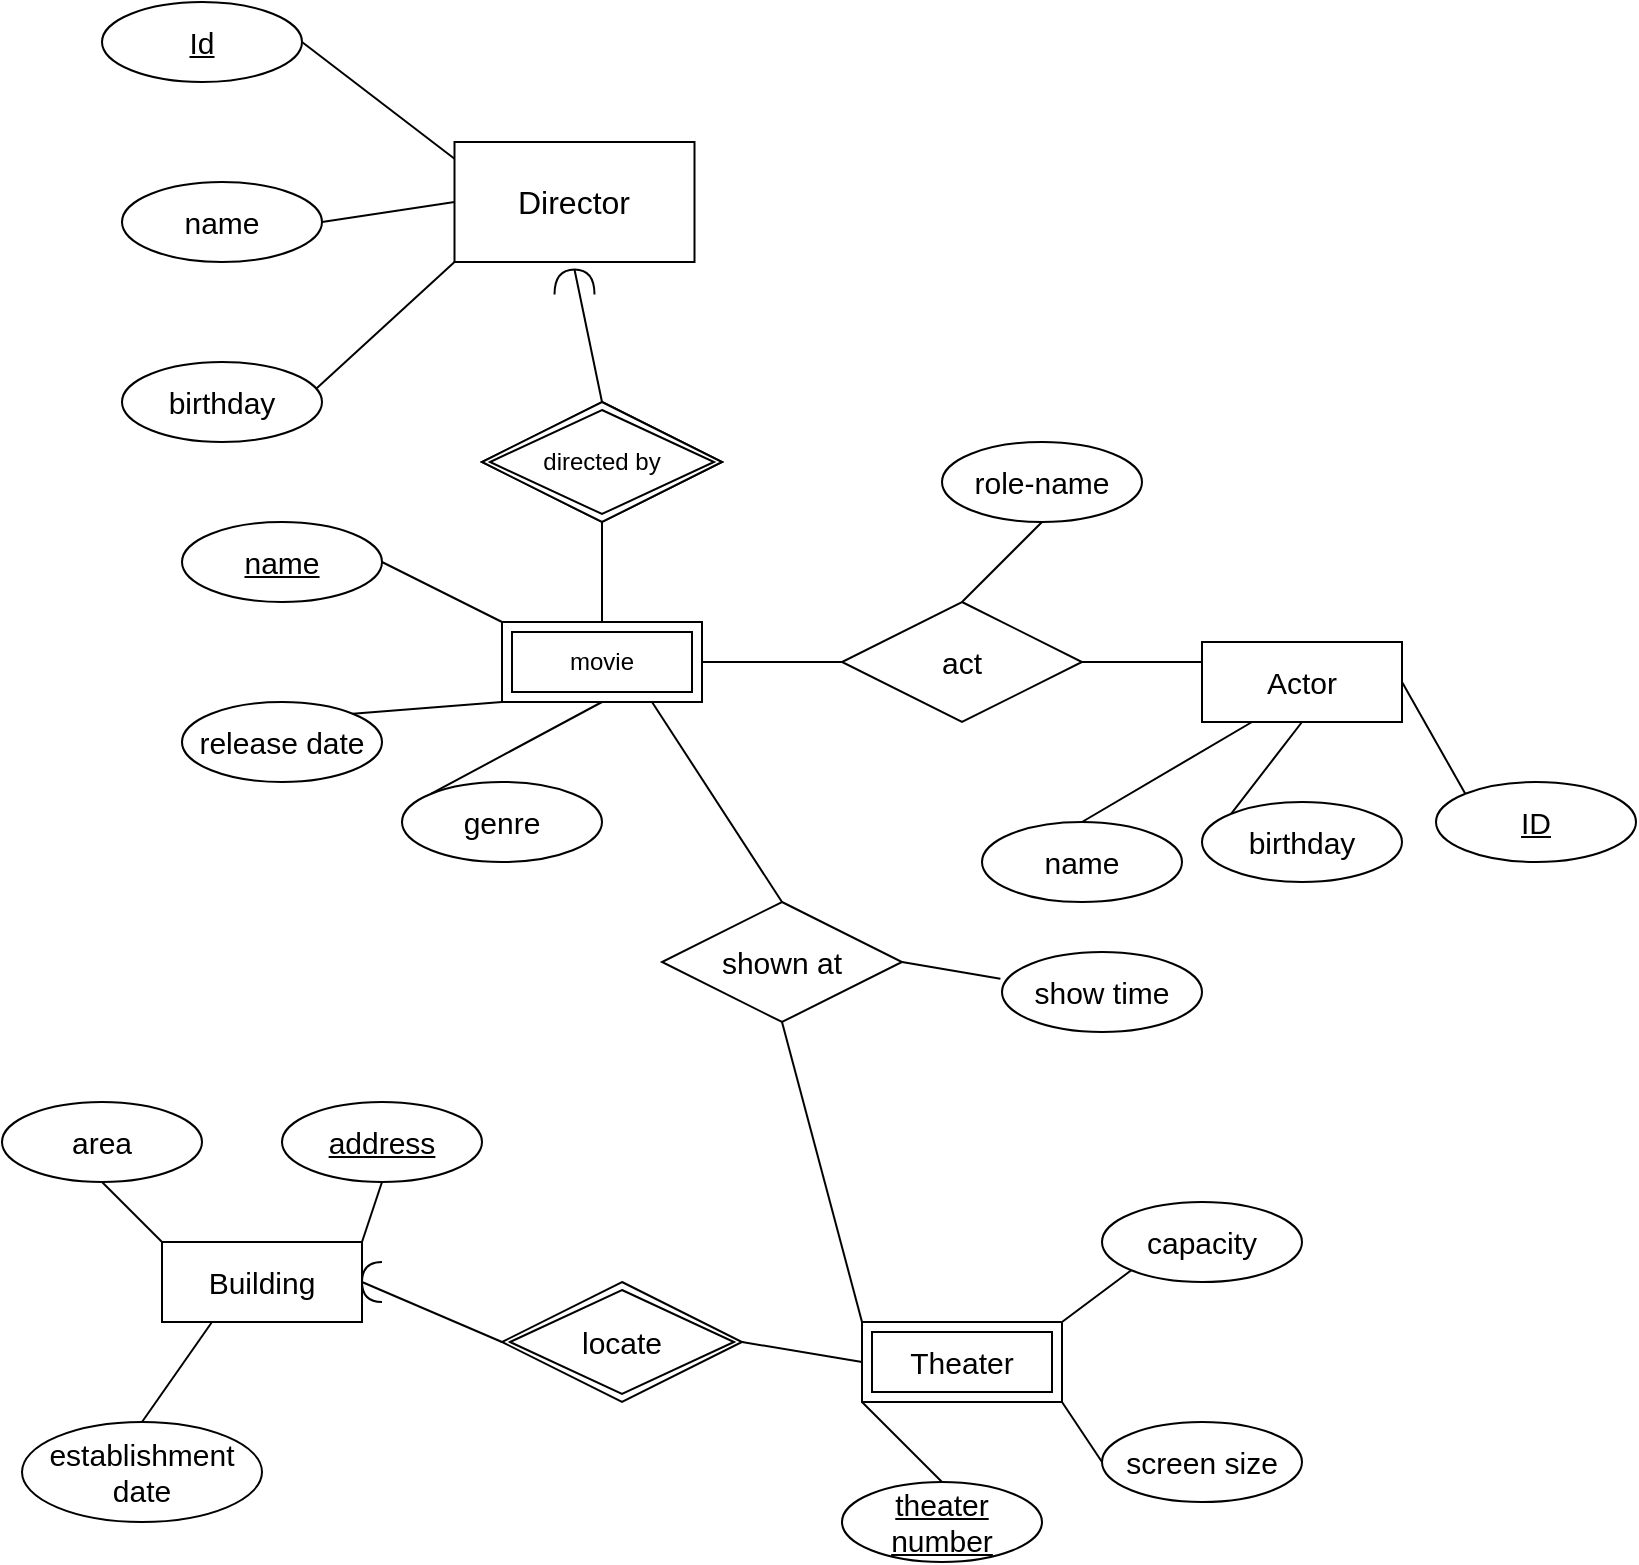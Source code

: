 <mxfile version="16.6.1" type="github" pages="3">
  <diagram id="vIdk94p4PnFXnsc8fbTr" name="Page-1">
    <mxGraphModel dx="1038" dy="675" grid="1" gridSize="10" guides="1" tooltips="1" connect="1" arrows="1" fold="1" page="1" pageScale="1" pageWidth="827" pageHeight="1169" math="0" shadow="0">
      <root>
        <mxCell id="0" />
        <mxCell id="1" parent="0" />
        <mxCell id="oR2l2lmqXQq88tihO4y9-1" value="&lt;font style=&quot;font-size: 16px&quot;&gt;Director&lt;/font&gt;" style="rounded=0;whiteSpace=wrap;html=1;" parent="1" vertex="1">
          <mxGeometry x="236.25" y="180" width="120" height="60" as="geometry" />
        </mxCell>
        <mxCell id="oR2l2lmqXQq88tihO4y9-6" value="" style="endArrow=none;html=1;rounded=0;fontSize=15;exitX=0;exitY=1;exitDx=0;exitDy=0;" parent="1" source="oR2l2lmqXQq88tihO4y9-1" edge="1">
          <mxGeometry width="50" height="50" relative="1" as="geometry">
            <mxPoint x="170" y="360" as="sourcePoint" />
            <mxPoint x="164.627" y="305.572" as="targetPoint" />
          </mxGeometry>
        </mxCell>
        <mxCell id="oR2l2lmqXQq88tihO4y9-16" value="" style="endArrow=none;html=1;rounded=0;fontSize=15;entryX=1;entryY=0.5;entryDx=0;entryDy=0;exitX=0;exitY=0.5;exitDx=0;exitDy=0;" parent="1" source="oR2l2lmqXQq88tihO4y9-1" edge="1">
          <mxGeometry width="50" height="50" relative="1" as="geometry">
            <mxPoint x="210" y="350" as="sourcePoint" />
            <mxPoint x="170" y="220" as="targetPoint" />
          </mxGeometry>
        </mxCell>
        <mxCell id="oR2l2lmqXQq88tihO4y9-17" value="&lt;u&gt;Id&lt;/u&gt;" style="ellipse;whiteSpace=wrap;html=1;align=center;fontSize=15;" parent="1" vertex="1">
          <mxGeometry x="60" y="110" width="100" height="40" as="geometry" />
        </mxCell>
        <mxCell id="oR2l2lmqXQq88tihO4y9-19" value="" style="endArrow=none;html=1;rounded=0;fontSize=15;entryX=1;entryY=0.5;entryDx=0;entryDy=0;exitX=0;exitY=0.14;exitDx=0;exitDy=0;exitPerimeter=0;" parent="1" source="oR2l2lmqXQq88tihO4y9-1" target="oR2l2lmqXQq88tihO4y9-17" edge="1">
          <mxGeometry width="50" height="50" relative="1" as="geometry">
            <mxPoint x="200" y="360" as="sourcePoint" />
            <mxPoint x="250" y="310" as="targetPoint" />
          </mxGeometry>
        </mxCell>
        <mxCell id="oR2l2lmqXQq88tihO4y9-20" value="name" style="ellipse;whiteSpace=wrap;html=1;align=center;fontSize=15;" parent="1" vertex="1">
          <mxGeometry x="70" y="200" width="100" height="40" as="geometry" />
        </mxCell>
        <mxCell id="oR2l2lmqXQq88tihO4y9-21" value="birthday" style="ellipse;whiteSpace=wrap;html=1;align=center;fontSize=15;" parent="1" vertex="1">
          <mxGeometry x="70" y="290" width="100" height="40" as="geometry" />
        </mxCell>
        <mxCell id="oR2l2lmqXQq88tihO4y9-23" value="Movie" style="whiteSpace=wrap;html=1;align=center;fontSize=15;" parent="1" vertex="1">
          <mxGeometry x="260" y="420" width="100" height="40" as="geometry" />
        </mxCell>
        <mxCell id="oR2l2lmqXQq88tihO4y9-25" value="name" style="ellipse;whiteSpace=wrap;html=1;align=center;fontStyle=4;fontSize=15;" parent="1" vertex="1">
          <mxGeometry x="100" y="370" width="100" height="40" as="geometry" />
        </mxCell>
        <mxCell id="oR2l2lmqXQq88tihO4y9-26" value="genre" style="ellipse;whiteSpace=wrap;html=1;align=center;fontSize=15;" parent="1" vertex="1">
          <mxGeometry x="210" y="500" width="100" height="40" as="geometry" />
        </mxCell>
        <mxCell id="oR2l2lmqXQq88tihO4y9-27" value="release date" style="ellipse;whiteSpace=wrap;html=1;align=center;fontSize=15;" parent="1" vertex="1">
          <mxGeometry x="100" y="460" width="100" height="40" as="geometry" />
        </mxCell>
        <mxCell id="oR2l2lmqXQq88tihO4y9-28" value="" style="endArrow=none;html=1;rounded=0;fontSize=15;exitX=1;exitY=0.5;exitDx=0;exitDy=0;entryX=0;entryY=0;entryDx=0;entryDy=0;" parent="1" source="oR2l2lmqXQq88tihO4y9-25" target="oR2l2lmqXQq88tihO4y9-23" edge="1">
          <mxGeometry width="50" height="50" relative="1" as="geometry">
            <mxPoint x="190" y="360" as="sourcePoint" />
            <mxPoint x="240" y="310" as="targetPoint" />
          </mxGeometry>
        </mxCell>
        <mxCell id="oR2l2lmqXQq88tihO4y9-30" value="" style="endArrow=none;html=1;rounded=0;fontSize=15;exitX=1;exitY=0;exitDx=0;exitDy=0;entryX=0;entryY=1;entryDx=0;entryDy=0;" parent="1" source="oR2l2lmqXQq88tihO4y9-27" target="oR2l2lmqXQq88tihO4y9-23" edge="1">
          <mxGeometry width="50" height="50" relative="1" as="geometry">
            <mxPoint x="190" y="360" as="sourcePoint" />
            <mxPoint x="240" y="310" as="targetPoint" />
          </mxGeometry>
        </mxCell>
        <mxCell id="oR2l2lmqXQq88tihO4y9-32" value="" style="endArrow=none;html=1;rounded=0;fontSize=15;exitX=0;exitY=0;exitDx=0;exitDy=0;entryX=0.5;entryY=1;entryDx=0;entryDy=0;" parent="1" source="oR2l2lmqXQq88tihO4y9-26" target="oR2l2lmqXQq88tihO4y9-23" edge="1">
          <mxGeometry width="50" height="50" relative="1" as="geometry">
            <mxPoint x="190" y="360" as="sourcePoint" />
            <mxPoint x="240" y="310" as="targetPoint" />
          </mxGeometry>
        </mxCell>
        <mxCell id="oR2l2lmqXQq88tihO4y9-33" value="Actor" style="whiteSpace=wrap;html=1;align=center;fontSize=15;" parent="1" vertex="1">
          <mxGeometry x="610" y="430" width="100" height="40" as="geometry" />
        </mxCell>
        <mxCell id="oR2l2lmqXQq88tihO4y9-34" value="ID" style="ellipse;whiteSpace=wrap;html=1;align=center;fontStyle=4;fontSize=15;" parent="1" vertex="1">
          <mxGeometry x="727" y="500" width="100" height="40" as="geometry" />
        </mxCell>
        <mxCell id="oR2l2lmqXQq88tihO4y9-37" value="birthday" style="ellipse;whiteSpace=wrap;html=1;align=center;fontSize=15;" parent="1" vertex="1">
          <mxGeometry x="610" y="510" width="100" height="40" as="geometry" />
        </mxCell>
        <mxCell id="oR2l2lmqXQq88tihO4y9-38" value="name" style="ellipse;whiteSpace=wrap;html=1;align=center;fontSize=15;" parent="1" vertex="1">
          <mxGeometry x="500" y="520" width="100" height="40" as="geometry" />
        </mxCell>
        <mxCell id="oR2l2lmqXQq88tihO4y9-39" value="" style="endArrow=none;html=1;rounded=0;fontSize=15;exitX=0.5;exitY=0;exitDx=0;exitDy=0;entryX=0.25;entryY=1;entryDx=0;entryDy=0;" parent="1" source="oR2l2lmqXQq88tihO4y9-38" target="oR2l2lmqXQq88tihO4y9-33" edge="1">
          <mxGeometry width="50" height="50" relative="1" as="geometry">
            <mxPoint x="500" y="360" as="sourcePoint" />
            <mxPoint x="500" y="360" as="targetPoint" />
          </mxGeometry>
        </mxCell>
        <mxCell id="oR2l2lmqXQq88tihO4y9-40" value="" style="endArrow=none;html=1;rounded=0;fontSize=15;exitX=0;exitY=0;exitDx=0;exitDy=0;entryX=0.5;entryY=1;entryDx=0;entryDy=0;" parent="1" source="oR2l2lmqXQq88tihO4y9-37" target="oR2l2lmqXQq88tihO4y9-33" edge="1">
          <mxGeometry width="50" height="50" relative="1" as="geometry">
            <mxPoint x="500" y="360" as="sourcePoint" />
            <mxPoint x="550" y="310" as="targetPoint" />
          </mxGeometry>
        </mxCell>
        <mxCell id="oR2l2lmqXQq88tihO4y9-41" value="" style="endArrow=none;html=1;rounded=0;fontSize=15;exitX=0;exitY=0;exitDx=0;exitDy=0;entryX=1;entryY=0.5;entryDx=0;entryDy=0;" parent="1" source="oR2l2lmqXQq88tihO4y9-34" target="oR2l2lmqXQq88tihO4y9-33" edge="1">
          <mxGeometry width="50" height="50" relative="1" as="geometry">
            <mxPoint x="500" y="360" as="sourcePoint" />
            <mxPoint x="570" y="340" as="targetPoint" />
          </mxGeometry>
        </mxCell>
        <mxCell id="oR2l2lmqXQq88tihO4y9-43" value="Building" style="rounded=0;whiteSpace=wrap;html=1;fontSize=15;" parent="1" vertex="1">
          <mxGeometry x="90" y="730" width="100" height="40" as="geometry" />
        </mxCell>
        <mxCell id="oR2l2lmqXQq88tihO4y9-45" value="area" style="ellipse;whiteSpace=wrap;html=1;align=center;fontSize=15;" parent="1" vertex="1">
          <mxGeometry x="10" y="660" width="100" height="40" as="geometry" />
        </mxCell>
        <mxCell id="oR2l2lmqXQq88tihO4y9-46" value="establishment date" style="ellipse;whiteSpace=wrap;html=1;align=center;fontSize=15;" parent="1" vertex="1">
          <mxGeometry x="20" y="820" width="120" height="50" as="geometry" />
        </mxCell>
        <mxCell id="oR2l2lmqXQq88tihO4y9-47" value="address" style="ellipse;whiteSpace=wrap;html=1;align=center;fontStyle=4;fontSize=15;" parent="1" vertex="1">
          <mxGeometry x="150" y="660" width="100" height="40" as="geometry" />
        </mxCell>
        <mxCell id="oR2l2lmqXQq88tihO4y9-48" value="" style="endArrow=none;html=1;rounded=0;fontSize=15;exitX=0.5;exitY=1;exitDx=0;exitDy=0;entryX=0;entryY=0;entryDx=0;entryDy=0;" parent="1" source="oR2l2lmqXQq88tihO4y9-45" target="oR2l2lmqXQq88tihO4y9-43" edge="1">
          <mxGeometry width="50" height="50" relative="1" as="geometry">
            <mxPoint x="110" y="770" as="sourcePoint" />
            <mxPoint x="160" y="720" as="targetPoint" />
          </mxGeometry>
        </mxCell>
        <mxCell id="oR2l2lmqXQq88tihO4y9-49" value="" style="endArrow=none;html=1;rounded=0;fontSize=15;entryX=0.5;entryY=1;entryDx=0;entryDy=0;exitX=1;exitY=0;exitDx=0;exitDy=0;" parent="1" source="oR2l2lmqXQq88tihO4y9-43" target="oR2l2lmqXQq88tihO4y9-47" edge="1">
          <mxGeometry width="50" height="50" relative="1" as="geometry">
            <mxPoint x="160" y="730" as="sourcePoint" />
            <mxPoint x="160" y="720" as="targetPoint" />
          </mxGeometry>
        </mxCell>
        <mxCell id="oR2l2lmqXQq88tihO4y9-50" value="" style="endArrow=none;html=1;rounded=0;fontSize=15;exitX=0.5;exitY=0;exitDx=0;exitDy=0;entryX=0.25;entryY=1;entryDx=0;entryDy=0;" parent="1" source="oR2l2lmqXQq88tihO4y9-46" target="oR2l2lmqXQq88tihO4y9-43" edge="1">
          <mxGeometry width="50" height="50" relative="1" as="geometry">
            <mxPoint x="110" y="770" as="sourcePoint" />
            <mxPoint x="120" y="770" as="targetPoint" />
          </mxGeometry>
        </mxCell>
        <mxCell id="oR2l2lmqXQq88tihO4y9-51" value="Theater" style="whiteSpace=wrap;html=1;align=center;fontSize=15;" parent="1" vertex="1">
          <mxGeometry x="440" y="770" width="100" height="40" as="geometry" />
        </mxCell>
        <mxCell id="oR2l2lmqXQq88tihO4y9-53" value="theater number" style="ellipse;whiteSpace=wrap;html=1;align=center;fontStyle=4;fontSize=15;" parent="1" vertex="1">
          <mxGeometry x="430" y="850" width="100" height="40" as="geometry" />
        </mxCell>
        <mxCell id="oR2l2lmqXQq88tihO4y9-54" value="capacity" style="ellipse;whiteSpace=wrap;html=1;align=center;fontSize=15;" parent="1" vertex="1">
          <mxGeometry x="560" y="710" width="100" height="40" as="geometry" />
        </mxCell>
        <mxCell id="oR2l2lmqXQq88tihO4y9-55" value="screen size" style="ellipse;whiteSpace=wrap;html=1;align=center;fontSize=15;" parent="1" vertex="1">
          <mxGeometry x="560" y="820" width="100" height="40" as="geometry" />
        </mxCell>
        <mxCell id="oR2l2lmqXQq88tihO4y9-58" value="" style="endArrow=none;html=1;rounded=0;fontSize=15;entryX=0;entryY=1;entryDx=0;entryDy=0;exitX=1;exitY=0;exitDx=0;exitDy=0;" parent="1" source="oR2l2lmqXQq88tihO4y9-51" target="oR2l2lmqXQq88tihO4y9-54" edge="1">
          <mxGeometry width="50" height="50" relative="1" as="geometry">
            <mxPoint x="480" y="570" as="sourcePoint" />
            <mxPoint x="530" y="520" as="targetPoint" />
          </mxGeometry>
        </mxCell>
        <mxCell id="oR2l2lmqXQq88tihO4y9-59" value="" style="endArrow=none;html=1;rounded=0;fontSize=15;entryX=0;entryY=1;entryDx=0;entryDy=0;exitX=0.5;exitY=0;exitDx=0;exitDy=0;" parent="1" source="oR2l2lmqXQq88tihO4y9-53" target="oR2l2lmqXQq88tihO4y9-51" edge="1">
          <mxGeometry width="50" height="50" relative="1" as="geometry">
            <mxPoint x="480" y="880" as="sourcePoint" />
            <mxPoint x="530" y="830" as="targetPoint" />
          </mxGeometry>
        </mxCell>
        <mxCell id="oR2l2lmqXQq88tihO4y9-60" value="" style="endArrow=none;html=1;rounded=0;fontSize=15;entryX=1;entryY=1;entryDx=0;entryDy=0;exitX=0;exitY=0.5;exitDx=0;exitDy=0;" parent="1" source="oR2l2lmqXQq88tihO4y9-55" target="oR2l2lmqXQq88tihO4y9-51" edge="1">
          <mxGeometry width="50" height="50" relative="1" as="geometry">
            <mxPoint x="480" y="880" as="sourcePoint" />
            <mxPoint x="530" y="830" as="targetPoint" />
          </mxGeometry>
        </mxCell>
        <mxCell id="oR2l2lmqXQq88tihO4y9-61" value="direct by" style="shape=rhombus;perimeter=rhombusPerimeter;whiteSpace=wrap;html=1;align=center;fontSize=15;" parent="1" vertex="1">
          <mxGeometry x="250" y="310" width="120" height="60" as="geometry" />
        </mxCell>
        <mxCell id="oR2l2lmqXQq88tihO4y9-62" value="" style="endArrow=none;html=1;rounded=0;fontSize=15;exitX=0.5;exitY=1;exitDx=0;exitDy=0;entryX=0.5;entryY=0;entryDx=0;entryDy=0;" parent="1" source="oR2l2lmqXQq88tihO4y9-61" target="oR2l2lmqXQq88tihO4y9-23" edge="1">
          <mxGeometry width="50" height="50" relative="1" as="geometry">
            <mxPoint x="350" y="300" as="sourcePoint" />
            <mxPoint x="400" y="240" as="targetPoint" />
          </mxGeometry>
        </mxCell>
        <mxCell id="oR2l2lmqXQq88tihO4y9-64" value="act" style="shape=rhombus;perimeter=rhombusPerimeter;whiteSpace=wrap;html=1;align=center;fontSize=15;" parent="1" vertex="1">
          <mxGeometry x="430" y="410" width="120" height="60" as="geometry" />
        </mxCell>
        <mxCell id="oR2l2lmqXQq88tihO4y9-65" value="" style="endArrow=none;html=1;rounded=0;fontSize=15;exitX=1;exitY=0.5;exitDx=0;exitDy=0;entryX=0;entryY=0.5;entryDx=0;entryDy=0;" parent="1" source="oR2l2lmqXQq88tihO4y9-23" target="oR2l2lmqXQq88tihO4y9-64" edge="1">
          <mxGeometry width="50" height="50" relative="1" as="geometry">
            <mxPoint x="400" y="460" as="sourcePoint" />
            <mxPoint x="450" y="410" as="targetPoint" />
          </mxGeometry>
        </mxCell>
        <mxCell id="oR2l2lmqXQq88tihO4y9-66" value="" style="endArrow=none;html=1;rounded=0;fontSize=15;exitX=1;exitY=0.5;exitDx=0;exitDy=0;entryX=0;entryY=0.25;entryDx=0;entryDy=0;" parent="1" source="oR2l2lmqXQq88tihO4y9-64" target="oR2l2lmqXQq88tihO4y9-33" edge="1">
          <mxGeometry width="50" height="50" relative="1" as="geometry">
            <mxPoint x="520" y="460" as="sourcePoint" />
            <mxPoint x="570" y="410" as="targetPoint" />
          </mxGeometry>
        </mxCell>
        <mxCell id="oR2l2lmqXQq88tihO4y9-67" value="role-name" style="ellipse;whiteSpace=wrap;html=1;align=center;fontSize=15;" parent="1" vertex="1">
          <mxGeometry x="480" y="330" width="100" height="40" as="geometry" />
        </mxCell>
        <mxCell id="oR2l2lmqXQq88tihO4y9-68" value="" style="endArrow=none;html=1;rounded=0;fontSize=15;exitX=0.5;exitY=1;exitDx=0;exitDy=0;entryX=0.5;entryY=0;entryDx=0;entryDy=0;" parent="1" source="oR2l2lmqXQq88tihO4y9-67" target="oR2l2lmqXQq88tihO4y9-64" edge="1">
          <mxGeometry width="50" height="50" relative="1" as="geometry">
            <mxPoint x="440" y="460" as="sourcePoint" />
            <mxPoint x="490" y="410" as="targetPoint" />
          </mxGeometry>
        </mxCell>
        <mxCell id="oR2l2lmqXQq88tihO4y9-70" value="" style="shape=requiredInterface;html=1;verticalLabelPosition=bottom;sketch=0;fontSize=15;rotation=-90;" parent="1" vertex="1">
          <mxGeometry x="290" y="240" width="12.5" height="20" as="geometry" />
        </mxCell>
        <mxCell id="oR2l2lmqXQq88tihO4y9-71" value="" style="endArrow=none;html=1;fontSize=15;exitX=0.5;exitY=0;exitDx=0;exitDy=0;entryX=1;entryY=0.5;entryDx=0;entryDy=0;rounded=0;strokeColor=default;entryPerimeter=0;" parent="1" source="oR2l2lmqXQq88tihO4y9-61" target="oR2l2lmqXQq88tihO4y9-70" edge="1">
          <mxGeometry width="50" height="50" relative="1" as="geometry">
            <mxPoint x="310" y="310" as="sourcePoint" />
            <mxPoint x="310" y="270" as="targetPoint" />
          </mxGeometry>
        </mxCell>
        <mxCell id="oR2l2lmqXQq88tihO4y9-73" value="Theater" style="shape=ext;margin=3;double=1;whiteSpace=wrap;html=1;align=center;fontSize=15;" parent="1" vertex="1">
          <mxGeometry x="440" y="770" width="100" height="40" as="geometry" />
        </mxCell>
        <mxCell id="oR2l2lmqXQq88tihO4y9-74" value="shown at" style="shape=rhombus;perimeter=rhombusPerimeter;whiteSpace=wrap;html=1;align=center;fontSize=15;" parent="1" vertex="1">
          <mxGeometry x="340" y="560" width="120" height="60" as="geometry" />
        </mxCell>
        <mxCell id="oR2l2lmqXQq88tihO4y9-75" value="" style="endArrow=none;html=1;rounded=0;fontSize=15;strokeColor=default;entryX=0.75;entryY=1;entryDx=0;entryDy=0;exitX=0.5;exitY=0;exitDx=0;exitDy=0;" parent="1" source="oR2l2lmqXQq88tihO4y9-74" target="oR2l2lmqXQq88tihO4y9-23" edge="1">
          <mxGeometry width="50" height="50" relative="1" as="geometry">
            <mxPoint x="540" y="670" as="sourcePoint" />
            <mxPoint x="590" y="620" as="targetPoint" />
          </mxGeometry>
        </mxCell>
        <mxCell id="oR2l2lmqXQq88tihO4y9-76" value="" style="endArrow=none;html=1;rounded=0;fontSize=15;strokeColor=default;exitX=0.5;exitY=1;exitDx=0;exitDy=0;entryX=0;entryY=0;entryDx=0;entryDy=0;" parent="1" source="oR2l2lmqXQq88tihO4y9-74" target="oR2l2lmqXQq88tihO4y9-73" edge="1">
          <mxGeometry width="50" height="50" relative="1" as="geometry">
            <mxPoint x="540" y="670" as="sourcePoint" />
            <mxPoint x="590" y="620" as="targetPoint" />
          </mxGeometry>
        </mxCell>
        <mxCell id="oR2l2lmqXQq88tihO4y9-77" value="locate" style="shape=rhombus;double=1;perimeter=rhombusPerimeter;whiteSpace=wrap;html=1;align=center;fontSize=15;" parent="1" vertex="1">
          <mxGeometry x="260" y="750" width="120" height="60" as="geometry" />
        </mxCell>
        <mxCell id="oR2l2lmqXQq88tihO4y9-78" value="" style="shape=requiredInterface;html=1;verticalLabelPosition=bottom;sketch=0;fontSize=15;rotation=-180;" parent="1" vertex="1">
          <mxGeometry x="190" y="740" width="10" height="20" as="geometry" />
        </mxCell>
        <mxCell id="oR2l2lmqXQq88tihO4y9-80" value="" style="endArrow=none;html=1;rounded=0;fontSize=15;strokeColor=default;exitX=1;exitY=0.5;exitDx=0;exitDy=0;exitPerimeter=0;entryX=0;entryY=0.5;entryDx=0;entryDy=0;" parent="1" source="oR2l2lmqXQq88tihO4y9-78" target="oR2l2lmqXQq88tihO4y9-77" edge="1">
          <mxGeometry width="50" height="50" relative="1" as="geometry">
            <mxPoint x="540" y="670" as="sourcePoint" />
            <mxPoint x="590" y="620" as="targetPoint" />
          </mxGeometry>
        </mxCell>
        <mxCell id="oR2l2lmqXQq88tihO4y9-82" value="" style="endArrow=none;html=1;rounded=0;fontSize=15;strokeColor=default;exitX=1;exitY=0.5;exitDx=0;exitDy=0;entryX=0;entryY=0.5;entryDx=0;entryDy=0;" parent="1" source="oR2l2lmqXQq88tihO4y9-77" target="oR2l2lmqXQq88tihO4y9-73" edge="1">
          <mxGeometry width="50" height="50" relative="1" as="geometry">
            <mxPoint x="540" y="670" as="sourcePoint" />
            <mxPoint x="590" y="620" as="targetPoint" />
          </mxGeometry>
        </mxCell>
        <mxCell id="oR2l2lmqXQq88tihO4y9-83" value="show time" style="ellipse;whiteSpace=wrap;html=1;align=center;fontSize=15;" parent="1" vertex="1">
          <mxGeometry x="510" y="585" width="100" height="40" as="geometry" />
        </mxCell>
        <mxCell id="oR2l2lmqXQq88tihO4y9-84" value="" style="endArrow=none;html=1;rounded=0;fontSize=15;strokeColor=default;exitX=1;exitY=0.5;exitDx=0;exitDy=0;entryX=-0.008;entryY=0.335;entryDx=0;entryDy=0;entryPerimeter=0;" parent="1" source="oR2l2lmqXQq88tihO4y9-74" target="oR2l2lmqXQq88tihO4y9-83" edge="1">
          <mxGeometry width="50" height="50" relative="1" as="geometry">
            <mxPoint x="380" y="570" as="sourcePoint" />
            <mxPoint x="430" y="520" as="targetPoint" />
          </mxGeometry>
        </mxCell>
        <mxCell id="SfkVfLdLx7MROpHdLWth-3" value="movie" style="shape=ext;margin=3;double=1;whiteSpace=wrap;html=1;align=center;" parent="1" vertex="1">
          <mxGeometry x="260" y="420" width="100" height="40" as="geometry" />
        </mxCell>
        <mxCell id="SfkVfLdLx7MROpHdLWth-4" value="directed by" style="shape=rhombus;double=1;perimeter=rhombusPerimeter;whiteSpace=wrap;html=1;align=center;" parent="1" vertex="1">
          <mxGeometry x="250" y="310" width="120" height="60" as="geometry" />
        </mxCell>
      </root>
    </mxGraphModel>
  </diagram>
  <diagram id="rSjwRjRlMJcGJ38rEsOj" name="Page-2">
    <mxGraphModel dx="1038" dy="675" grid="1" gridSize="10" guides="1" tooltips="1" connect="1" arrows="1" fold="1" page="1" pageScale="1" pageWidth="827" pageHeight="1169" math="0" shadow="0">
      <root>
        <mxCell id="g3Yhn4eBjJisnMm5Pd7V-0" />
        <mxCell id="g3Yhn4eBjJisnMm5Pd7V-1" parent="g3Yhn4eBjJisnMm5Pd7V-0" />
        <mxCell id="g3Yhn4eBjJisnMm5Pd7V-2" value="Dealership" style="swimlane;fontStyle=0;childLayout=stackLayout;horizontal=1;startSize=26;fillColor=none;horizontalStack=0;resizeParent=1;resizeParentMax=0;resizeLast=0;collapsible=1;marginBottom=0;fontSize=15;" parent="g3Yhn4eBjJisnMm5Pd7V-1" vertex="1">
          <mxGeometry x="150" y="320" width="140" height="78" as="geometry" />
        </mxCell>
        <mxCell id="g3Yhn4eBjJisnMm5Pd7V-3" value="address" style="text;strokeColor=none;fillColor=none;align=left;verticalAlign=top;spacingLeft=4;spacingRight=4;overflow=hidden;rotatable=0;points=[[0,0.5],[1,0.5]];portConstraint=eastwest;fontSize=15;fontStyle=4" parent="g3Yhn4eBjJisnMm5Pd7V-2" vertex="1">
          <mxGeometry y="26" width="140" height="26" as="geometry" />
        </mxCell>
        <mxCell id="g3Yhn4eBjJisnMm5Pd7V-4" value="rating" style="text;strokeColor=none;fillColor=none;align=left;verticalAlign=top;spacingLeft=4;spacingRight=4;overflow=hidden;rotatable=0;points=[[0,0.5],[1,0.5]];portConstraint=eastwest;fontSize=15;" parent="g3Yhn4eBjJisnMm5Pd7V-2" vertex="1">
          <mxGeometry y="52" width="140" height="26" as="geometry" />
        </mxCell>
        <mxCell id="g3Yhn4eBjJisnMm5Pd7V-6" value="Car" style="swimlane;fontStyle=0;childLayout=stackLayout;horizontal=1;startSize=26;fillColor=none;horizontalStack=0;resizeParent=1;resizeParentMax=0;resizeLast=0;collapsible=1;marginBottom=0;fontSize=15;" parent="g3Yhn4eBjJisnMm5Pd7V-1" vertex="1">
          <mxGeometry x="150" y="120" width="140" height="114" as="geometry" />
        </mxCell>
        <mxCell id="g3Yhn4eBjJisnMm5Pd7V-7" value="ID" style="text;strokeColor=none;fillColor=none;align=left;verticalAlign=top;spacingLeft=4;spacingRight=4;overflow=hidden;rotatable=0;points=[[0,0.5],[1,0.5]];portConstraint=eastwest;fontSize=15;fontStyle=4" parent="g3Yhn4eBjJisnMm5Pd7V-6" vertex="1">
          <mxGeometry y="26" width="140" height="26" as="geometry" />
        </mxCell>
        <mxCell id="g3Yhn4eBjJisnMm5Pd7V-9" value="price&#xa;&#xa;model" style="text;strokeColor=none;fillColor=none;align=left;verticalAlign=top;spacingLeft=4;spacingRight=4;overflow=hidden;rotatable=0;points=[[0,0.5],[1,0.5]];portConstraint=eastwest;fontSize=15;" parent="g3Yhn4eBjJisnMm5Pd7V-6" vertex="1">
          <mxGeometry y="52" width="140" height="62" as="geometry" />
        </mxCell>
        <mxCell id="RrUitcMWYRAwLSGct1Ss-0" value="Manufacturer" style="swimlane;fontStyle=0;childLayout=stackLayout;horizontal=1;startSize=26;fillColor=none;horizontalStack=0;resizeParent=1;resizeParentMax=0;resizeLast=0;collapsible=1;marginBottom=0;" parent="g3Yhn4eBjJisnMm5Pd7V-1" vertex="1">
          <mxGeometry x="470" y="120" width="140" height="78" as="geometry" />
        </mxCell>
        <mxCell id="RrUitcMWYRAwLSGct1Ss-1" value="name" style="text;strokeColor=none;fillColor=none;align=left;verticalAlign=top;spacingLeft=4;spacingRight=4;overflow=hidden;rotatable=0;points=[[0,0.5],[1,0.5]];portConstraint=eastwest;fontStyle=4" parent="RrUitcMWYRAwLSGct1Ss-0" vertex="1">
          <mxGeometry y="26" width="140" height="26" as="geometry" />
        </mxCell>
        <mxCell id="RrUitcMWYRAwLSGct1Ss-6" value=" headquarters" style="text;strokeColor=none;fillColor=none;align=left;verticalAlign=top;spacingLeft=4;spacingRight=4;overflow=hidden;rotatable=0;points=[[0,0.5],[1,0.5]];portConstraint=eastwest;" parent="RrUitcMWYRAwLSGct1Ss-0" vertex="1">
          <mxGeometry y="52" width="140" height="26" as="geometry" />
        </mxCell>
        <mxCell id="RrUitcMWYRAwLSGct1Ss-5" value="" style="rhombus;whiteSpace=wrap;html=1;fillColor=#000000;" parent="g3Yhn4eBjJisnMm5Pd7V-1" vertex="1">
          <mxGeometry x="450" y="167" width="20" height="20" as="geometry" />
        </mxCell>
        <mxCell id="RrUitcMWYRAwLSGct1Ss-7" value="" style="endArrow=none;html=1;rounded=0;entryX=0;entryY=0.5;entryDx=0;entryDy=0;exitX=0;exitY=0;exitDx=30;exitDy=18;exitPerimeter=0;" parent="g3Yhn4eBjJisnMm5Pd7V-1" target="RrUitcMWYRAwLSGct1Ss-5" edge="1">
          <mxGeometry width="50" height="50" relative="1" as="geometry">
            <mxPoint x="320" y="178" as="sourcePoint" />
            <mxPoint x="560" y="320" as="targetPoint" />
          </mxGeometry>
        </mxCell>
        <mxCell id="RrUitcMWYRAwLSGct1Ss-9" value="pk" style="rounded=0;whiteSpace=wrap;html=1;" parent="g3Yhn4eBjJisnMm5Pd7V-1" vertex="1">
          <mxGeometry x="290" y="167" width="30" height="20" as="geometry" />
        </mxCell>
        <mxCell id="RrUitcMWYRAwLSGct1Ss-10" value="0..*" style="text;html=1;strokeColor=none;fillColor=none;align=center;verticalAlign=middle;whiteSpace=wrap;rounded=0;" parent="g3Yhn4eBjJisnMm5Pd7V-1" vertex="1">
          <mxGeometry x="275" y="137" width="60" height="30" as="geometry" />
        </mxCell>
        <mxCell id="RrUitcMWYRAwLSGct1Ss-12" value="1..1" style="text;html=1;strokeColor=none;fillColor=none;align=center;verticalAlign=middle;whiteSpace=wrap;rounded=0;" parent="g3Yhn4eBjJisnMm5Pd7V-1" vertex="1">
          <mxGeometry x="430" y="140" width="50" height="30" as="geometry" />
        </mxCell>
        <mxCell id="RrUitcMWYRAwLSGct1Ss-13" value="Order" style="swimlane;fontStyle=0;childLayout=stackLayout;horizontal=1;startSize=26;fillColor=none;horizontalStack=0;resizeParent=1;resizeParentMax=0;resizeLast=0;collapsible=1;marginBottom=0;" parent="g3Yhn4eBjJisnMm5Pd7V-1" vertex="1">
          <mxGeometry x="460" y="320" width="140" height="104" as="geometry" />
        </mxCell>
        <mxCell id="RrUitcMWYRAwLSGct1Ss-14" value="order id," style="text;strokeColor=none;fillColor=none;align=left;verticalAlign=top;spacingLeft=4;spacingRight=4;overflow=hidden;rotatable=0;points=[[0,0.5],[1,0.5]];portConstraint=eastwest;fontStyle=4" parent="RrUitcMWYRAwLSGct1Ss-13" vertex="1">
          <mxGeometry y="26" width="140" height="26" as="geometry" />
        </mxCell>
        <mxCell id="RrUitcMWYRAwLSGct1Ss-15" value="transaction time" style="text;strokeColor=none;fillColor=none;align=left;verticalAlign=top;spacingLeft=4;spacingRight=4;overflow=hidden;rotatable=0;points=[[0,0.5],[1,0.5]];portConstraint=eastwest;" parent="RrUitcMWYRAwLSGct1Ss-13" vertex="1">
          <mxGeometry y="52" width="140" height="26" as="geometry" />
        </mxCell>
        <mxCell id="RrUitcMWYRAwLSGct1Ss-16" value="“total price" style="text;strokeColor=none;fillColor=none;align=left;verticalAlign=top;spacingLeft=4;spacingRight=4;overflow=hidden;rotatable=0;points=[[0,0.5],[1,0.5]];portConstraint=eastwest;" parent="RrUitcMWYRAwLSGct1Ss-13" vertex="1">
          <mxGeometry y="78" width="140" height="26" as="geometry" />
        </mxCell>
        <mxCell id="5hhnFSlEA7fXcTLNIeUP-5" value="" style="endArrow=none;html=1;rounded=0;exitX=1;exitY=0.5;exitDx=0;exitDy=0;" parent="g3Yhn4eBjJisnMm5Pd7V-1" source="g3Yhn4eBjJisnMm5Pd7V-3" edge="1">
          <mxGeometry width="50" height="50" relative="1" as="geometry">
            <mxPoint x="510" y="370" as="sourcePoint" />
            <mxPoint x="460" y="359" as="targetPoint" />
          </mxGeometry>
        </mxCell>
        <mxCell id="5hhnFSlEA7fXcTLNIeUP-7" value="place" style="text;html=1;strokeColor=none;fillColor=none;align=center;verticalAlign=middle;whiteSpace=wrap;rounded=0;" parent="g3Yhn4eBjJisnMm5Pd7V-1" vertex="1">
          <mxGeometry x="340" y="370" width="60" height="30" as="geometry" />
        </mxCell>
        <mxCell id="5hhnFSlEA7fXcTLNIeUP-9" value="1..1" style="text;html=1;strokeColor=none;fillColor=none;align=center;verticalAlign=middle;whiteSpace=wrap;rounded=0;" parent="g3Yhn4eBjJisnMm5Pd7V-1" vertex="1">
          <mxGeometry x="290" y="330" width="60" height="30" as="geometry" />
        </mxCell>
        <mxCell id="5hhnFSlEA7fXcTLNIeUP-10" value="0..*" style="text;html=1;strokeColor=none;fillColor=none;align=center;verticalAlign=middle;whiteSpace=wrap;rounded=0;" parent="g3Yhn4eBjJisnMm5Pd7V-1" vertex="1">
          <mxGeometry x="414" y="330" width="60" height="30" as="geometry" />
        </mxCell>
        <mxCell id="5hhnFSlEA7fXcTLNIeUP-11" value="" style="endArrow=none;html=1;rounded=0;entryX=0.484;entryY=0.985;entryDx=0;entryDy=0;entryPerimeter=0;" parent="g3Yhn4eBjJisnMm5Pd7V-1" target="RrUitcMWYRAwLSGct1Ss-6" edge="1">
          <mxGeometry width="50" height="50" relative="1" as="geometry">
            <mxPoint x="538" y="320" as="sourcePoint" />
            <mxPoint x="450" y="320" as="targetPoint" />
          </mxGeometry>
        </mxCell>
        <mxCell id="5hhnFSlEA7fXcTLNIeUP-13" value="made to" style="text;html=1;strokeColor=none;fillColor=none;align=center;verticalAlign=middle;whiteSpace=wrap;rounded=0;" parent="g3Yhn4eBjJisnMm5Pd7V-1" vertex="1">
          <mxGeometry x="474" y="240" width="60" height="30" as="geometry" />
        </mxCell>
        <mxCell id="5hhnFSlEA7fXcTLNIeUP-14" value="1..1" style="text;html=1;strokeColor=none;fillColor=none;align=center;verticalAlign=middle;whiteSpace=wrap;rounded=0;" parent="g3Yhn4eBjJisnMm5Pd7V-1" vertex="1">
          <mxGeometry x="540" y="204" width="60" height="30" as="geometry" />
        </mxCell>
        <mxCell id="5hhnFSlEA7fXcTLNIeUP-15" value="0..*" style="text;html=1;strokeColor=none;fillColor=none;align=center;verticalAlign=middle;whiteSpace=wrap;rounded=0;" parent="g3Yhn4eBjJisnMm5Pd7V-1" vertex="1">
          <mxGeometry x="540" y="290" width="60" height="30" as="geometry" />
        </mxCell>
        <mxCell id="5hhnFSlEA7fXcTLNIeUP-20" value="Customer" style="swimlane;fontStyle=0;childLayout=stackLayout;horizontal=1;startSize=26;fillColor=none;horizontalStack=0;resizeParent=1;resizeParentMax=0;resizeLast=0;collapsible=1;marginBottom=0;" parent="g3Yhn4eBjJisnMm5Pd7V-1" vertex="1">
          <mxGeometry x="300" y="533" width="140" height="104" as="geometry" />
        </mxCell>
        <mxCell id="5hhnFSlEA7fXcTLNIeUP-21" value="customer id" style="text;strokeColor=none;fillColor=none;align=left;verticalAlign=top;spacingLeft=4;spacingRight=4;overflow=hidden;rotatable=0;points=[[0,0.5],[1,0.5]];portConstraint=eastwest;fontStyle=4" parent="5hhnFSlEA7fXcTLNIeUP-20" vertex="1">
          <mxGeometry y="26" width="140" height="26" as="geometry" />
        </mxCell>
        <mxCell id="5hhnFSlEA7fXcTLNIeUP-22" value="name" style="text;strokeColor=none;fillColor=none;align=left;verticalAlign=top;spacingLeft=4;spacingRight=4;overflow=hidden;rotatable=0;points=[[0,0.5],[1,0.5]];portConstraint=eastwest;" parent="5hhnFSlEA7fXcTLNIeUP-20" vertex="1">
          <mxGeometry y="52" width="140" height="26" as="geometry" />
        </mxCell>
        <mxCell id="5hhnFSlEA7fXcTLNIeUP-23" value="name" style="text;strokeColor=none;fillColor=none;align=left;verticalAlign=top;spacingLeft=4;spacingRight=4;overflow=hidden;rotatable=0;points=[[0,0.5],[1,0.5]];portConstraint=eastwest;" parent="5hhnFSlEA7fXcTLNIeUP-20" vertex="1">
          <mxGeometry y="78" width="140" height="26" as="geometry" />
        </mxCell>
        <mxCell id="5hhnFSlEA7fXcTLNIeUP-30" value="" style="endArrow=none;html=1;rounded=0;exitX=0.427;exitY=0.985;exitDx=0;exitDy=0;exitPerimeter=0;" parent="g3Yhn4eBjJisnMm5Pd7V-1" source="g3Yhn4eBjJisnMm5Pd7V-4" edge="1">
          <mxGeometry relative="1" as="geometry">
            <mxPoint x="140" y="590" as="sourcePoint" />
            <mxPoint x="300" y="590" as="targetPoint" />
            <Array as="points">
              <mxPoint x="210" y="590" />
            </Array>
          </mxGeometry>
        </mxCell>
        <mxCell id="5hhnFSlEA7fXcTLNIeUP-31" value="0..*" style="resizable=0;html=1;align=left;verticalAlign=bottom;fillColor=#000000;" parent="5hhnFSlEA7fXcTLNIeUP-30" connectable="0" vertex="1">
          <mxGeometry x="-1" relative="1" as="geometry">
            <mxPoint x="10" y="22" as="offset" />
          </mxGeometry>
        </mxCell>
        <mxCell id="5hhnFSlEA7fXcTLNIeUP-32" value="0..*" style="resizable=0;html=1;align=right;verticalAlign=bottom;fillColor=#000000;" parent="5hhnFSlEA7fXcTLNIeUP-30" connectable="0" vertex="1">
          <mxGeometry x="1" relative="1" as="geometry" />
        </mxCell>
        <mxCell id="5hhnFSlEA7fXcTLNIeUP-33" value="shop at" style="text;html=1;strokeColor=none;fillColor=none;align=center;verticalAlign=middle;whiteSpace=wrap;rounded=0;" parent="g3Yhn4eBjJisnMm5Pd7V-1" vertex="1">
          <mxGeometry x="140" y="480" width="60" height="30" as="geometry" />
        </mxCell>
        <mxCell id="5hhnFSlEA7fXcTLNIeUP-34" value="" style="endArrow=none;html=1;rounded=0;entryX=0.436;entryY=1.062;entryDx=0;entryDy=0;entryPerimeter=0;startArrow=none;" parent="g3Yhn4eBjJisnMm5Pd7V-1" target="RrUitcMWYRAwLSGct1Ss-16" edge="1" source="85wL4fE-jG5000x9RtKV-1">
          <mxGeometry relative="1" as="geometry">
            <mxPoint x="440" y="590" as="sourcePoint" />
            <mxPoint x="600" y="590" as="targetPoint" />
            <Array as="points">
              <mxPoint x="520" y="585" />
            </Array>
          </mxGeometry>
        </mxCell>
        <mxCell id="5hhnFSlEA7fXcTLNIeUP-36" value="o..*" style="resizable=0;html=1;align=right;verticalAlign=bottom;fillColor=#000000;" parent="5hhnFSlEA7fXcTLNIeUP-34" connectable="0" vertex="1">
          <mxGeometry x="1" relative="1" as="geometry">
            <mxPoint x="-1" y="24" as="offset" />
          </mxGeometry>
        </mxCell>
        <mxCell id="5hhnFSlEA7fXcTLNIeUP-38" value="place" style="text;html=1;strokeColor=none;fillColor=none;align=center;verticalAlign=middle;whiteSpace=wrap;rounded=0;" parent="g3Yhn4eBjJisnMm5Pd7V-1" vertex="1">
          <mxGeometry x="520" y="480" width="60" height="30" as="geometry" />
        </mxCell>
        <mxCell id="85wL4fE-jG5000x9RtKV-0" value="" style="rhombus;whiteSpace=wrap;html=1;fillColor=#000000;" vertex="1" parent="g3Yhn4eBjJisnMm5Pd7V-1">
          <mxGeometry x="290" y="350" width="20" height="20" as="geometry" />
        </mxCell>
        <mxCell id="85wL4fE-jG5000x9RtKV-1" value="" style="rhombus;whiteSpace=wrap;html=1;fillColor=#000000;" vertex="1" parent="g3Yhn4eBjJisnMm5Pd7V-1">
          <mxGeometry x="440" y="575" width="20" height="20" as="geometry" />
        </mxCell>
        <mxCell id="85wL4fE-jG5000x9RtKV-15" value="1..1" style="text;html=1;strokeColor=none;fillColor=none;align=center;verticalAlign=middle;whiteSpace=wrap;rounded=0;" vertex="1" parent="g3Yhn4eBjJisnMm5Pd7V-1">
          <mxGeometry x="440" y="555" width="60" height="30" as="geometry" />
        </mxCell>
      </root>
    </mxGraphModel>
  </diagram>
  <diagram id="wcMv8MPW44VBEdtSUQ6T" name="Page-3">
    <mxGraphModel dx="1038" dy="675" grid="1" gridSize="10" guides="1" tooltips="1" connect="1" arrows="1" fold="1" page="1" pageScale="1" pageWidth="827" pageHeight="1169" math="0" shadow="0">
      <root>
        <mxCell id="xCxey3SzXiqFvBM3cy_f-0" />
        <mxCell id="xCxey3SzXiqFvBM3cy_f-1" parent="xCxey3SzXiqFvBM3cy_f-0" />
        <mxCell id="xCxey3SzXiqFvBM3cy_f-2" value="Theater" style="swimlane;fontStyle=0;childLayout=stackLayout;horizontal=1;startSize=26;fillColor=none;horizontalStack=0;resizeParent=1;resizeParentMax=0;resizeLast=0;collapsible=1;marginBottom=0;" parent="xCxey3SzXiqFvBM3cy_f-1" vertex="1">
          <mxGeometry x="60" y="80" width="140" height="104" as="geometry" />
        </mxCell>
        <mxCell id="xCxey3SzXiqFvBM3cy_f-3" value="StoreID" style="text;strokeColor=none;fillColor=none;align=left;verticalAlign=top;spacingLeft=4;spacingRight=4;overflow=hidden;rotatable=0;points=[[0,0.5],[1,0.5]];portConstraint=eastwest;fontStyle=4" parent="xCxey3SzXiqFvBM3cy_f-2" vertex="1">
          <mxGeometry y="26" width="140" height="26" as="geometry" />
        </mxCell>
        <mxCell id="xCxey3SzXiqFvBM3cy_f-4" value="Name" style="text;strokeColor=none;fillColor=none;align=left;verticalAlign=top;spacingLeft=4;spacingRight=4;overflow=hidden;rotatable=0;points=[[0,0.5],[1,0.5]];portConstraint=eastwest;" parent="xCxey3SzXiqFvBM3cy_f-2" vertex="1">
          <mxGeometry y="52" width="140" height="26" as="geometry" />
        </mxCell>
        <mxCell id="xCxey3SzXiqFvBM3cy_f-5" value="Manager" style="text;strokeColor=none;fillColor=none;align=left;verticalAlign=top;spacingLeft=4;spacingRight=4;overflow=hidden;rotatable=0;points=[[0,0.5],[1,0.5]];portConstraint=eastwest;" parent="xCxey3SzXiqFvBM3cy_f-2" vertex="1">
          <mxGeometry y="78" width="140" height="26" as="geometry" />
        </mxCell>
        <mxCell id="xCxey3SzXiqFvBM3cy_f-6" value="Customer" style="swimlane;fontStyle=0;childLayout=stackLayout;horizontal=1;startSize=26;fillColor=none;horizontalStack=0;resizeParent=1;resizeParentMax=0;resizeLast=0;collapsible=1;marginBottom=0;" parent="xCxey3SzXiqFvBM3cy_f-1" vertex="1">
          <mxGeometry x="540" y="80" width="140" height="104" as="geometry" />
        </mxCell>
        <mxCell id="xCxey3SzXiqFvBM3cy_f-7" value="CustomerID" style="text;strokeColor=none;fillColor=none;align=left;verticalAlign=top;spacingLeft=4;spacingRight=4;overflow=hidden;rotatable=0;points=[[0,0.5],[1,0.5]];portConstraint=eastwest;fontStyle=4" parent="xCxey3SzXiqFvBM3cy_f-6" vertex="1">
          <mxGeometry y="26" width="140" height="26" as="geometry" />
        </mxCell>
        <mxCell id="xCxey3SzXiqFvBM3cy_f-8" value="Name" style="text;strokeColor=none;fillColor=none;align=left;verticalAlign=top;spacingLeft=4;spacingRight=4;overflow=hidden;rotatable=0;points=[[0,0.5],[1,0.5]];portConstraint=eastwest;" parent="xCxey3SzXiqFvBM3cy_f-6" vertex="1">
          <mxGeometry y="52" width="140" height="26" as="geometry" />
        </mxCell>
        <mxCell id="xCxey3SzXiqFvBM3cy_f-9" value="VIP number" style="text;strokeColor=none;fillColor=none;align=left;verticalAlign=top;spacingLeft=4;spacingRight=4;overflow=hidden;rotatable=0;points=[[0,0.5],[1,0.5]];portConstraint=eastwest;" parent="xCxey3SzXiqFvBM3cy_f-6" vertex="1">
          <mxGeometry y="78" width="140" height="26" as="geometry" />
        </mxCell>
      </root>
    </mxGraphModel>
  </diagram>
</mxfile>

